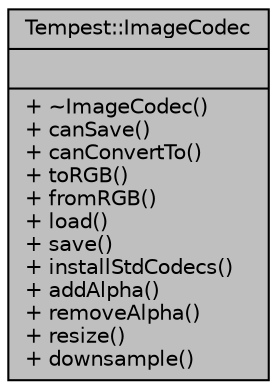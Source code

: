 digraph "Tempest::ImageCodec"
{
  edge [fontname="Helvetica",fontsize="10",labelfontname="Helvetica",labelfontsize="10"];
  node [fontname="Helvetica",fontsize="10",shape=record];
  Node1 [label="{Tempest::ImageCodec\n||+ ~ImageCodec()\l+ canSave()\l+ canConvertTo()\l+ toRGB()\l+ fromRGB()\l+ load()\l+ save()\l+ installStdCodecs()\l+ addAlpha()\l+ removeAlpha()\l+ resize()\l+ downsample()\l}",height=0.2,width=0.4,color="black", fillcolor="grey75", style="filled", fontcolor="black"];
}
